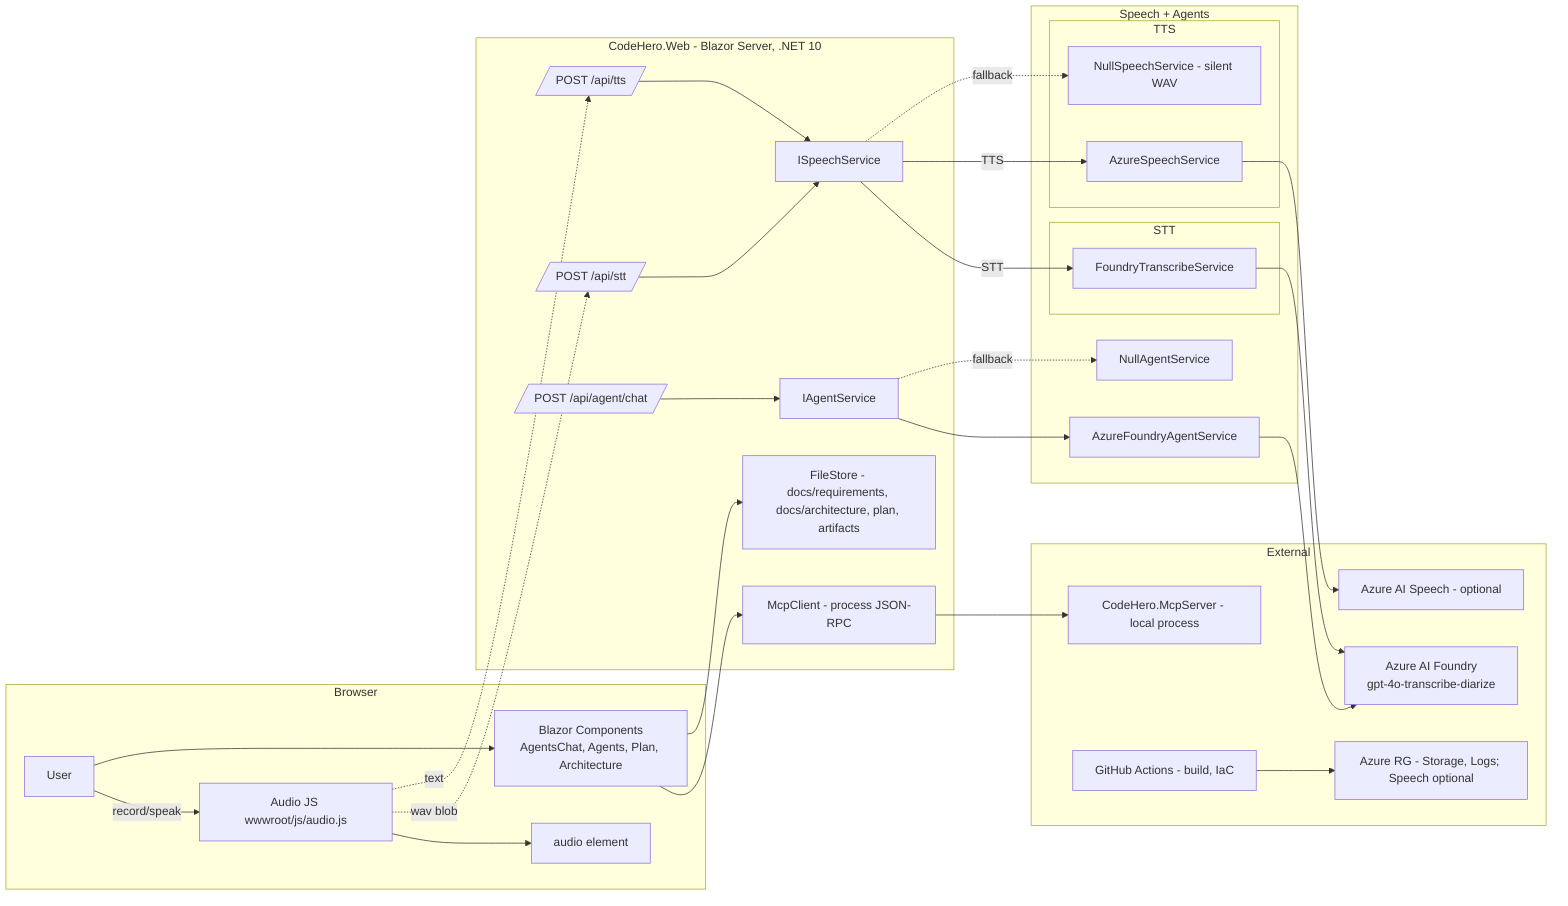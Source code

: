 %% High-level architecture (kept consistent with current code)
flowchart LR
  subgraph Browser
    U[User]
    JS[Audio JS wwwroot/js/audio.js]
    BZ[Blazor Components<br/>AgentsChat, Agents, Plan, Architecture]
    AU[audio element]
  end

  subgraph Server[CodeHero.Web - Blazor Server, .NET 10]
    EP1[/POST /api/stt/]
    EP2[/POST /api/tts/]
    EP3[/POST /api/agent/chat/]
    FS[FileStore - docs/requirements, docs/architecture, plan, artifacts]
    ISP[ISpeechService]
    AGS[IAgentService]
    MCPCLI[McpClient - process JSON-RPC]
  end

  subgraph Services[Speech + Agents]
    subgraph STT
      FSTT[FoundryTranscribeService]
    end
    subgraph TTS
      ASTT[AzureSpeechService]
      NULLTTS[NullSpeechService - silent WAV]
    end
    AGAZ[AzureFoundryAgentService]
    AGNULL[NullAgentService]
  end

  subgraph External
    FOUND[Azure AI Foundry<br/>gpt-4o-transcribe-diarize]
    AZSP[Azure AI Speech - optional]
    MCP[CodeHero.McpServer - local process]
    GH[GitHub Actions - build, IaC]
    AZ[Azure RG - Storage, Logs; Speech optional]
  end

  U -->|record/speak| JS --> AU
  U --> BZ

  JS -. wav blob .-> EP1
  JS -. text .-> EP2
  BZ --> MCPCLI

  EP1 --> ISP
  EP2 --> ISP
  EP3 --> AGS

  ISP -->|STT| FSTT --> FOUND
  ISP -->|TTS| ASTT --> AZSP
  ISP -.fallback.-> NULLTTS

  AGS --> AGAZ --> FOUND
  AGS -.fallback.-> AGNULL

  MCPCLI --> MCP
  BZ --> FS
  GH --> AZ